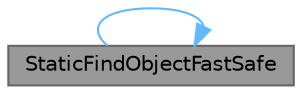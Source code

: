 digraph "StaticFindObjectFastSafe"
{
 // INTERACTIVE_SVG=YES
 // LATEX_PDF_SIZE
  bgcolor="transparent";
  edge [fontname=Helvetica,fontsize=10,labelfontname=Helvetica,labelfontsize=10];
  node [fontname=Helvetica,fontsize=10,shape=box,height=0.2,width=0.4];
  rankdir="LR";
  Node1 [id="Node000001",label="StaticFindObjectFastSafe",height=0.2,width=0.4,color="gray40", fillcolor="grey60", style="filled", fontcolor="black",tooltip="Fast and safe version of StaticFindObject that relies on the passed in FName being the object name wi..."];
  Node1 -> Node1 [id="edge1_Node000001_Node000001",color="steelblue1",style="solid",tooltip=" "];
}
